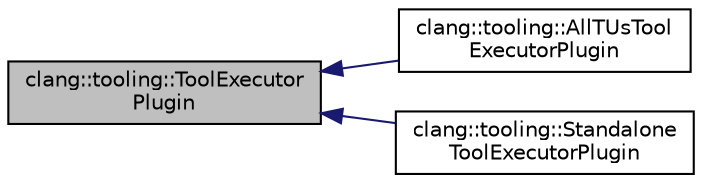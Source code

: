 digraph "clang::tooling::ToolExecutorPlugin"
{
 // LATEX_PDF_SIZE
  bgcolor="transparent";
  edge [fontname="Helvetica",fontsize="10",labelfontname="Helvetica",labelfontsize="10"];
  node [fontname="Helvetica",fontsize="10",shape=record];
  rankdir="LR";
  Node1 [label="clang::tooling::ToolExecutor\lPlugin",height=0.2,width=0.4,color="black", fillcolor="grey75", style="filled", fontcolor="black",tooltip="Interface for factories that create specific executors."];
  Node1 -> Node2 [dir="back",color="midnightblue",fontsize="10",style="solid",fontname="Helvetica"];
  Node2 [label="clang::tooling::AllTUsTool\lExecutorPlugin",height=0.2,width=0.4,color="black",URL="$classclang_1_1tooling_1_1AllTUsToolExecutorPlugin.html",tooltip=" "];
  Node1 -> Node3 [dir="back",color="midnightblue",fontsize="10",style="solid",fontname="Helvetica"];
  Node3 [label="clang::tooling::Standalone\lToolExecutorPlugin",height=0.2,width=0.4,color="black",URL="$classclang_1_1tooling_1_1StandaloneToolExecutorPlugin.html",tooltip=" "];
}
